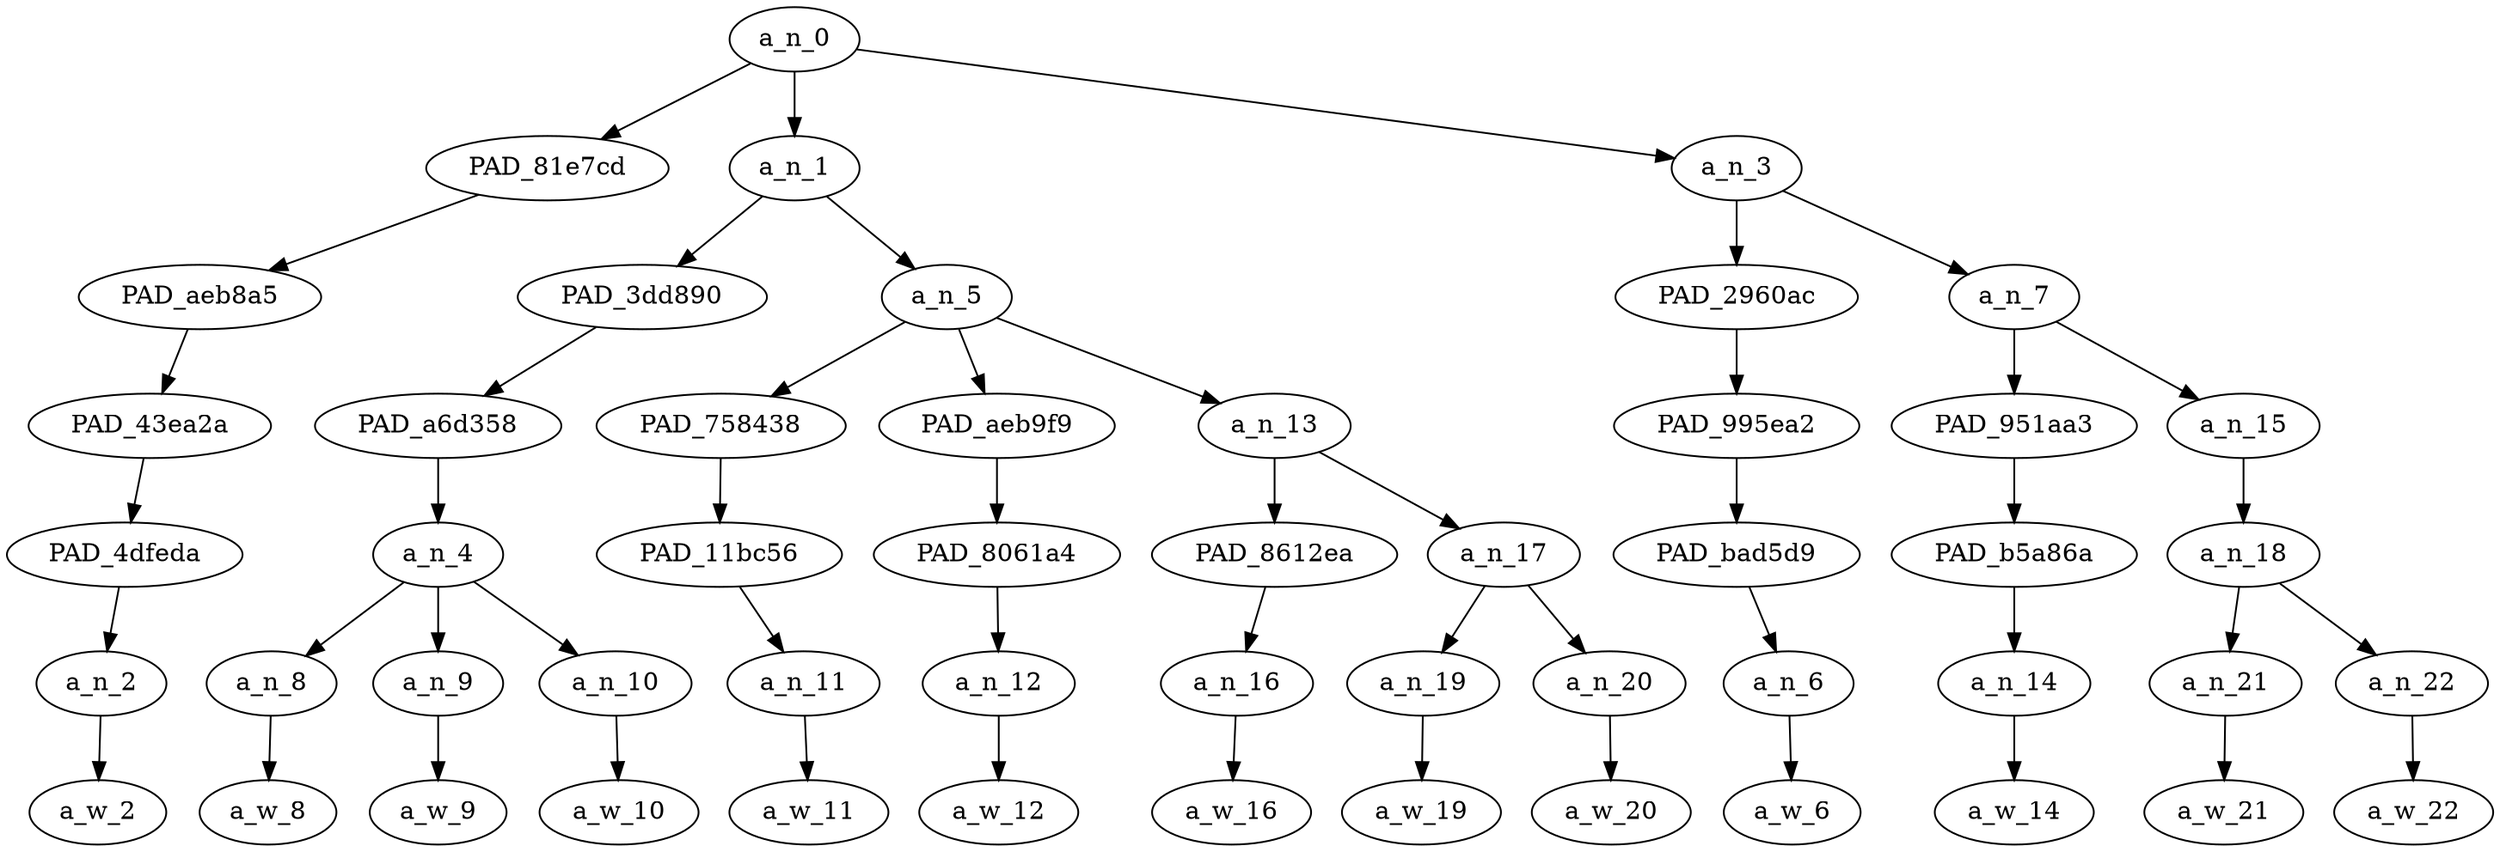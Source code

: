 strict digraph "" {
	a_n_0	[div_dir=-1,
		index=0,
		level=6,
		pos="6.833333333333333,6!",
		text_span="[0, 1, 2, 3, 4, 5, 6, 7, 8, 9, 10, 11, 12]",
		value=1.00000001];
	PAD_81e7cd	[div_dir=1,
		index=1,
		level=5,
		pos="8.0,5!",
		text_span="[8]",
		value=0.03270970];
	a_n_0 -> PAD_81e7cd;
	a_n_1	[div_dir=-1,
		index=0,
		level=5,
		pos="2.625,5!",
		text_span="[0, 1, 2, 3, 4, 5, 6, 7]",
		value=0.80852133];
	a_n_0 -> a_n_1;
	a_n_3	[div_dir=-1,
		index=2,
		level=5,
		pos="9.875,5!",
		text_span="[9, 10, 11, 12]",
		value=0.15865306];
	a_n_0 -> a_n_3;
	PAD_aeb8a5	[div_dir=1,
		index=2,
		level=4,
		pos="8.0,4!",
		text_span="[8]",
		value=0.03270970];
	PAD_81e7cd -> PAD_aeb8a5;
	PAD_43ea2a	[div_dir=1,
		index=4,
		level=3,
		pos="8.0,3!",
		text_span="[8]",
		value=0.03270970];
	PAD_aeb8a5 -> PAD_43ea2a;
	PAD_4dfeda	[div_dir=1,
		index=5,
		level=2,
		pos="8.0,2!",
		text_span="[8]",
		value=0.03270970];
	PAD_43ea2a -> PAD_4dfeda;
	a_n_2	[div_dir=1,
		index=8,
		level=1,
		pos="8.0,1!",
		text_span="[8]",
		value=0.03270970];
	PAD_4dfeda -> a_n_2;
	a_w_2	[div_dir=0,
		index=8,
		level=0,
		pos="8,0!",
		text_span="[8]",
		value=and];
	a_n_2 -> a_w_2;
	PAD_3dd890	[div_dir=-1,
		index=0,
		level=4,
		pos="1.0,4!",
		text_span="[0, 1, 2]",
		value=0.53941907];
	a_n_1 -> PAD_3dd890;
	a_n_5	[div_dir=1,
		index=1,
		level=4,
		pos="4.25,4!",
		text_span="[3, 4, 5, 6, 7]",
		value=0.26893505];
	a_n_1 -> a_n_5;
	PAD_a6d358	[div_dir=-1,
		index=0,
		level=3,
		pos="1.0,3!",
		text_span="[0, 1, 2]",
		value=0.53941907];
	PAD_3dd890 -> PAD_a6d358;
	a_n_4	[div_dir=-1,
		index=0,
		level=2,
		pos="1.0,2!",
		text_span="[0, 1, 2]",
		value=0.53941907];
	PAD_a6d358 -> a_n_4;
	a_n_8	[div_dir=-1,
		index=0,
		level=1,
		pos="0.0,1!",
		text_span="[0]",
		value=0.06559252];
	a_n_4 -> a_n_8;
	a_n_9	[div_dir=-1,
		index=1,
		level=1,
		pos="1.0,1!",
		text_span="[1]",
		value=0.22723398];
	a_n_4 -> a_n_9;
	a_n_10	[div_dir=-1,
		index=2,
		level=1,
		pos="2.0,1!",
		text_span="[2]",
		value=0.24623685];
	a_n_4 -> a_n_10;
	a_w_8	[div_dir=0,
		index=0,
		level=0,
		pos="0,0!",
		text_span="[0]",
		value=a];
	a_n_8 -> a_w_8;
	a_w_9	[div_dir=0,
		index=1,
		level=0,
		pos="1,0!",
		text_span="[1]",
		value=pussy];
	a_n_9 -> a_w_9;
	a_w_10	[div_dir=0,
		index=2,
		level=0,
		pos="2,0!",
		text_span="[2]",
		value=hoe];
	a_n_10 -> a_w_10;
	PAD_758438	[div_dir=1,
		index=1,
		level=3,
		pos="3.0,3!",
		text_span="[3]",
		value=0.05078789];
	a_n_5 -> PAD_758438;
	PAD_aeb9f9	[div_dir=1,
		index=2,
		level=3,
		pos="4.0,3!",
		text_span="[4]",
		value=0.04934173];
	a_n_5 -> PAD_aeb9f9;
	a_n_13	[div_dir=-1,
		index=3,
		level=3,
		pos="5.75,3!",
		text_span="[5, 6, 7]",
		value=0.16870629];
	a_n_5 -> a_n_13;
	PAD_11bc56	[div_dir=1,
		index=1,
		level=2,
		pos="3.0,2!",
		text_span="[3]",
		value=0.05078789];
	PAD_758438 -> PAD_11bc56;
	a_n_11	[div_dir=1,
		index=3,
		level=1,
		pos="3.0,1!",
		text_span="[3]",
		value=0.05078789];
	PAD_11bc56 -> a_n_11;
	a_w_11	[div_dir=0,
		index=3,
		level=0,
		pos="3,0!",
		text_span="[3]",
		value=could];
	a_n_11 -> a_w_11;
	PAD_8061a4	[div_dir=1,
		index=2,
		level=2,
		pos="4.0,2!",
		text_span="[4]",
		value=0.04934173];
	PAD_aeb9f9 -> PAD_8061a4;
	a_n_12	[div_dir=1,
		index=4,
		level=1,
		pos="4.0,1!",
		text_span="[4]",
		value=0.04934173];
	PAD_8061a4 -> a_n_12;
	a_w_12	[div_dir=0,
		index=4,
		level=0,
		pos="4,0!",
		text_span="[4]",
		value=never];
	a_n_12 -> a_w_12;
	PAD_8612ea	[div_dir=1,
		index=3,
		level=2,
		pos="5.0,2!",
		text_span="[5]",
		value=0.03645107];
	a_n_13 -> PAD_8612ea;
	a_n_17	[div_dir=-1,
		index=4,
		level=2,
		pos="6.5,2!",
		text_span="[6, 7]",
		value=0.13220728];
	a_n_13 -> a_n_17;
	a_n_16	[div_dir=1,
		index=5,
		level=1,
		pos="5.0,1!",
		text_span="[5]",
		value=0.03645107];
	PAD_8612ea -> a_n_16;
	a_w_16	[div_dir=0,
		index=5,
		level=0,
		pos="5,0!",
		text_span="[5]",
		value=is];
	a_n_16 -> a_w_16;
	a_n_19	[div_dir=1,
		index=6,
		level=1,
		pos="6.0,1!",
		text_span="[6]",
		value=0.02700561];
	a_n_17 -> a_n_19;
	a_n_20	[div_dir=-1,
		index=7,
		level=1,
		pos="7.0,1!",
		text_span="[7]",
		value=0.10507911];
	a_n_17 -> a_n_20;
	a_w_19	[div_dir=0,
		index=6,
		level=0,
		pos="6,0!",
		text_span="[6]",
		value=so];
	a_n_19 -> a_w_19;
	a_w_20	[div_dir=0,
		index=7,
		level=0,
		pos="7,0!",
		text_span="[7]",
		value=ghetto];
	a_n_20 -> a_w_20;
	PAD_2960ac	[div_dir=-1,
		index=3,
		level=4,
		pos="9.0,4!",
		text_span="[9]",
		value=0.03116699];
	a_n_3 -> PAD_2960ac;
	a_n_7	[div_dir=-1,
		index=4,
		level=4,
		pos="10.75,4!",
		text_span="[10, 11, 12]",
		value=0.12744652];
	a_n_3 -> a_n_7;
	PAD_995ea2	[div_dir=-1,
		index=5,
		level=3,
		pos="9.0,3!",
		text_span="[9]",
		value=0.03116699];
	PAD_2960ac -> PAD_995ea2;
	PAD_bad5d9	[div_dir=-1,
		index=6,
		level=2,
		pos="9.0,2!",
		text_span="[9]",
		value=0.03116699];
	PAD_995ea2 -> PAD_bad5d9;
	a_n_6	[div_dir=-1,
		index=9,
		level=1,
		pos="9.0,1!",
		text_span="[9]",
		value=0.03116699];
	PAD_bad5d9 -> a_n_6;
	a_w_6	[div_dir=0,
		index=9,
		level=0,
		pos="9,0!",
		text_span="[9]",
		value=i];
	a_n_6 -> a_w_6;
	PAD_951aa3	[div_dir=-1,
		index=6,
		level=3,
		pos="10.0,3!",
		text_span="[10]",
		value=0.04514490];
	a_n_7 -> PAD_951aa3;
	a_n_15	[div_dir=1,
		index=7,
		level=3,
		pos="11.5,3!",
		text_span="[11, 12]",
		value=0.08226356];
	a_n_7 -> a_n_15;
	PAD_b5a86a	[div_dir=-1,
		index=7,
		level=2,
		pos="10.0,2!",
		text_span="[10]",
		value=0.04514490];
	PAD_951aa3 -> PAD_b5a86a;
	a_n_14	[div_dir=-1,
		index=10,
		level=1,
		pos="10.0,1!",
		text_span="[10]",
		value=0.04514490];
	PAD_b5a86a -> a_n_14;
	a_w_14	[div_dir=0,
		index=10,
		level=0,
		pos="10,0!",
		text_span="[10]",
		value=hate];
	a_n_14 -> a_w_14;
	a_n_18	[div_dir=1,
		index=8,
		level=2,
		pos="11.5,2!",
		text_span="[11, 12]",
		value=0.08224408];
	a_n_15 -> a_n_18;
	a_n_21	[div_dir=-1,
		index=11,
		level=1,
		pos="11.0,1!",
		text_span="[11]",
		value=0.04866583];
	a_n_18 -> a_n_21;
	a_n_22	[div_dir=1,
		index=12,
		level=1,
		pos="12.0,1!",
		text_span="[12]",
		value=0.03355879];
	a_n_18 -> a_n_22;
	a_w_21	[div_dir=0,
		index=11,
		level=0,
		pos="11,0!",
		text_span="[11]",
		value=hearing];
	a_n_21 -> a_w_21;
	a_w_22	[div_dir=0,
		index=12,
		level=0,
		pos="12,0!",
		text_span="[12]",
		value=it];
	a_n_22 -> a_w_22;
}
